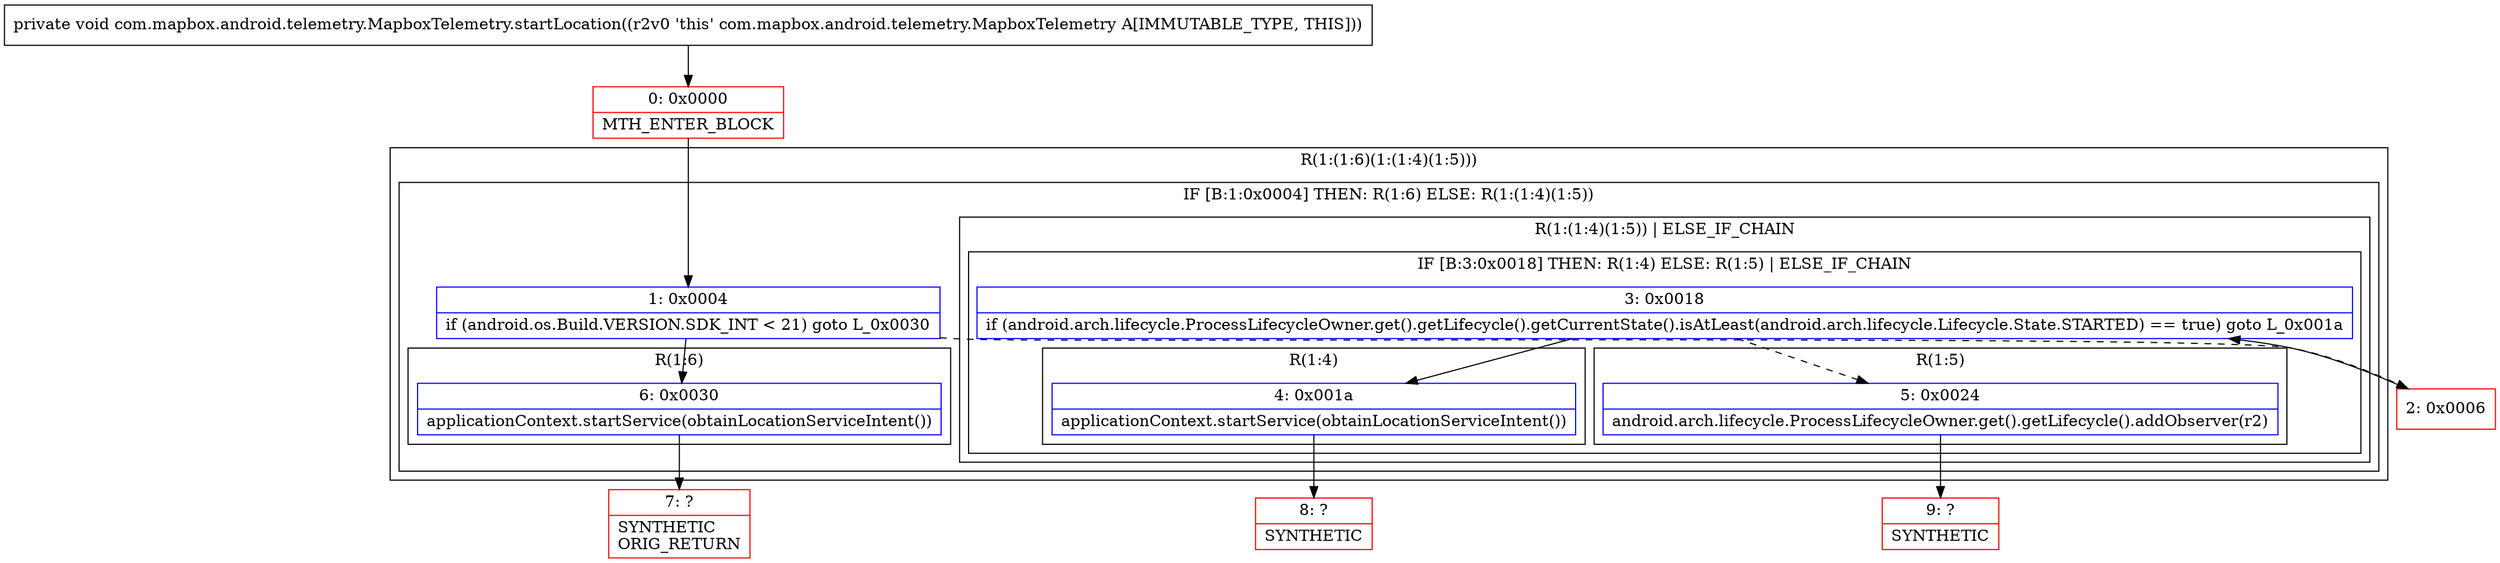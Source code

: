 digraph "CFG forcom.mapbox.android.telemetry.MapboxTelemetry.startLocation()V" {
subgraph cluster_Region_1625059594 {
label = "R(1:(1:6)(1:(1:4)(1:5)))";
node [shape=record,color=blue];
subgraph cluster_IfRegion_2112743410 {
label = "IF [B:1:0x0004] THEN: R(1:6) ELSE: R(1:(1:4)(1:5))";
node [shape=record,color=blue];
Node_1 [shape=record,label="{1\:\ 0x0004|if (android.os.Build.VERSION.SDK_INT \< 21) goto L_0x0030\l}"];
subgraph cluster_Region_1224288887 {
label = "R(1:6)";
node [shape=record,color=blue];
Node_6 [shape=record,label="{6\:\ 0x0030|applicationContext.startService(obtainLocationServiceIntent())\l}"];
}
subgraph cluster_Region_1115567558 {
label = "R(1:(1:4)(1:5)) | ELSE_IF_CHAIN\l";
node [shape=record,color=blue];
subgraph cluster_IfRegion_1093228706 {
label = "IF [B:3:0x0018] THEN: R(1:4) ELSE: R(1:5) | ELSE_IF_CHAIN\l";
node [shape=record,color=blue];
Node_3 [shape=record,label="{3\:\ 0x0018|if (android.arch.lifecycle.ProcessLifecycleOwner.get().getLifecycle().getCurrentState().isAtLeast(android.arch.lifecycle.Lifecycle.State.STARTED) == true) goto L_0x001a\l}"];
subgraph cluster_Region_1407837442 {
label = "R(1:4)";
node [shape=record,color=blue];
Node_4 [shape=record,label="{4\:\ 0x001a|applicationContext.startService(obtainLocationServiceIntent())\l}"];
}
subgraph cluster_Region_1380108186 {
label = "R(1:5)";
node [shape=record,color=blue];
Node_5 [shape=record,label="{5\:\ 0x0024|android.arch.lifecycle.ProcessLifecycleOwner.get().getLifecycle().addObserver(r2)\l}"];
}
}
}
}
}
Node_0 [shape=record,color=red,label="{0\:\ 0x0000|MTH_ENTER_BLOCK\l}"];
Node_2 [shape=record,color=red,label="{2\:\ 0x0006}"];
Node_7 [shape=record,color=red,label="{7\:\ ?|SYNTHETIC\lORIG_RETURN\l}"];
Node_8 [shape=record,color=red,label="{8\:\ ?|SYNTHETIC\l}"];
Node_9 [shape=record,color=red,label="{9\:\ ?|SYNTHETIC\l}"];
MethodNode[shape=record,label="{private void com.mapbox.android.telemetry.MapboxTelemetry.startLocation((r2v0 'this' com.mapbox.android.telemetry.MapboxTelemetry A[IMMUTABLE_TYPE, THIS])) }"];
MethodNode -> Node_0;
Node_1 -> Node_2[style=dashed];
Node_1 -> Node_6;
Node_6 -> Node_7;
Node_3 -> Node_4;
Node_3 -> Node_5[style=dashed];
Node_4 -> Node_8;
Node_5 -> Node_9;
Node_0 -> Node_1;
Node_2 -> Node_3;
}

